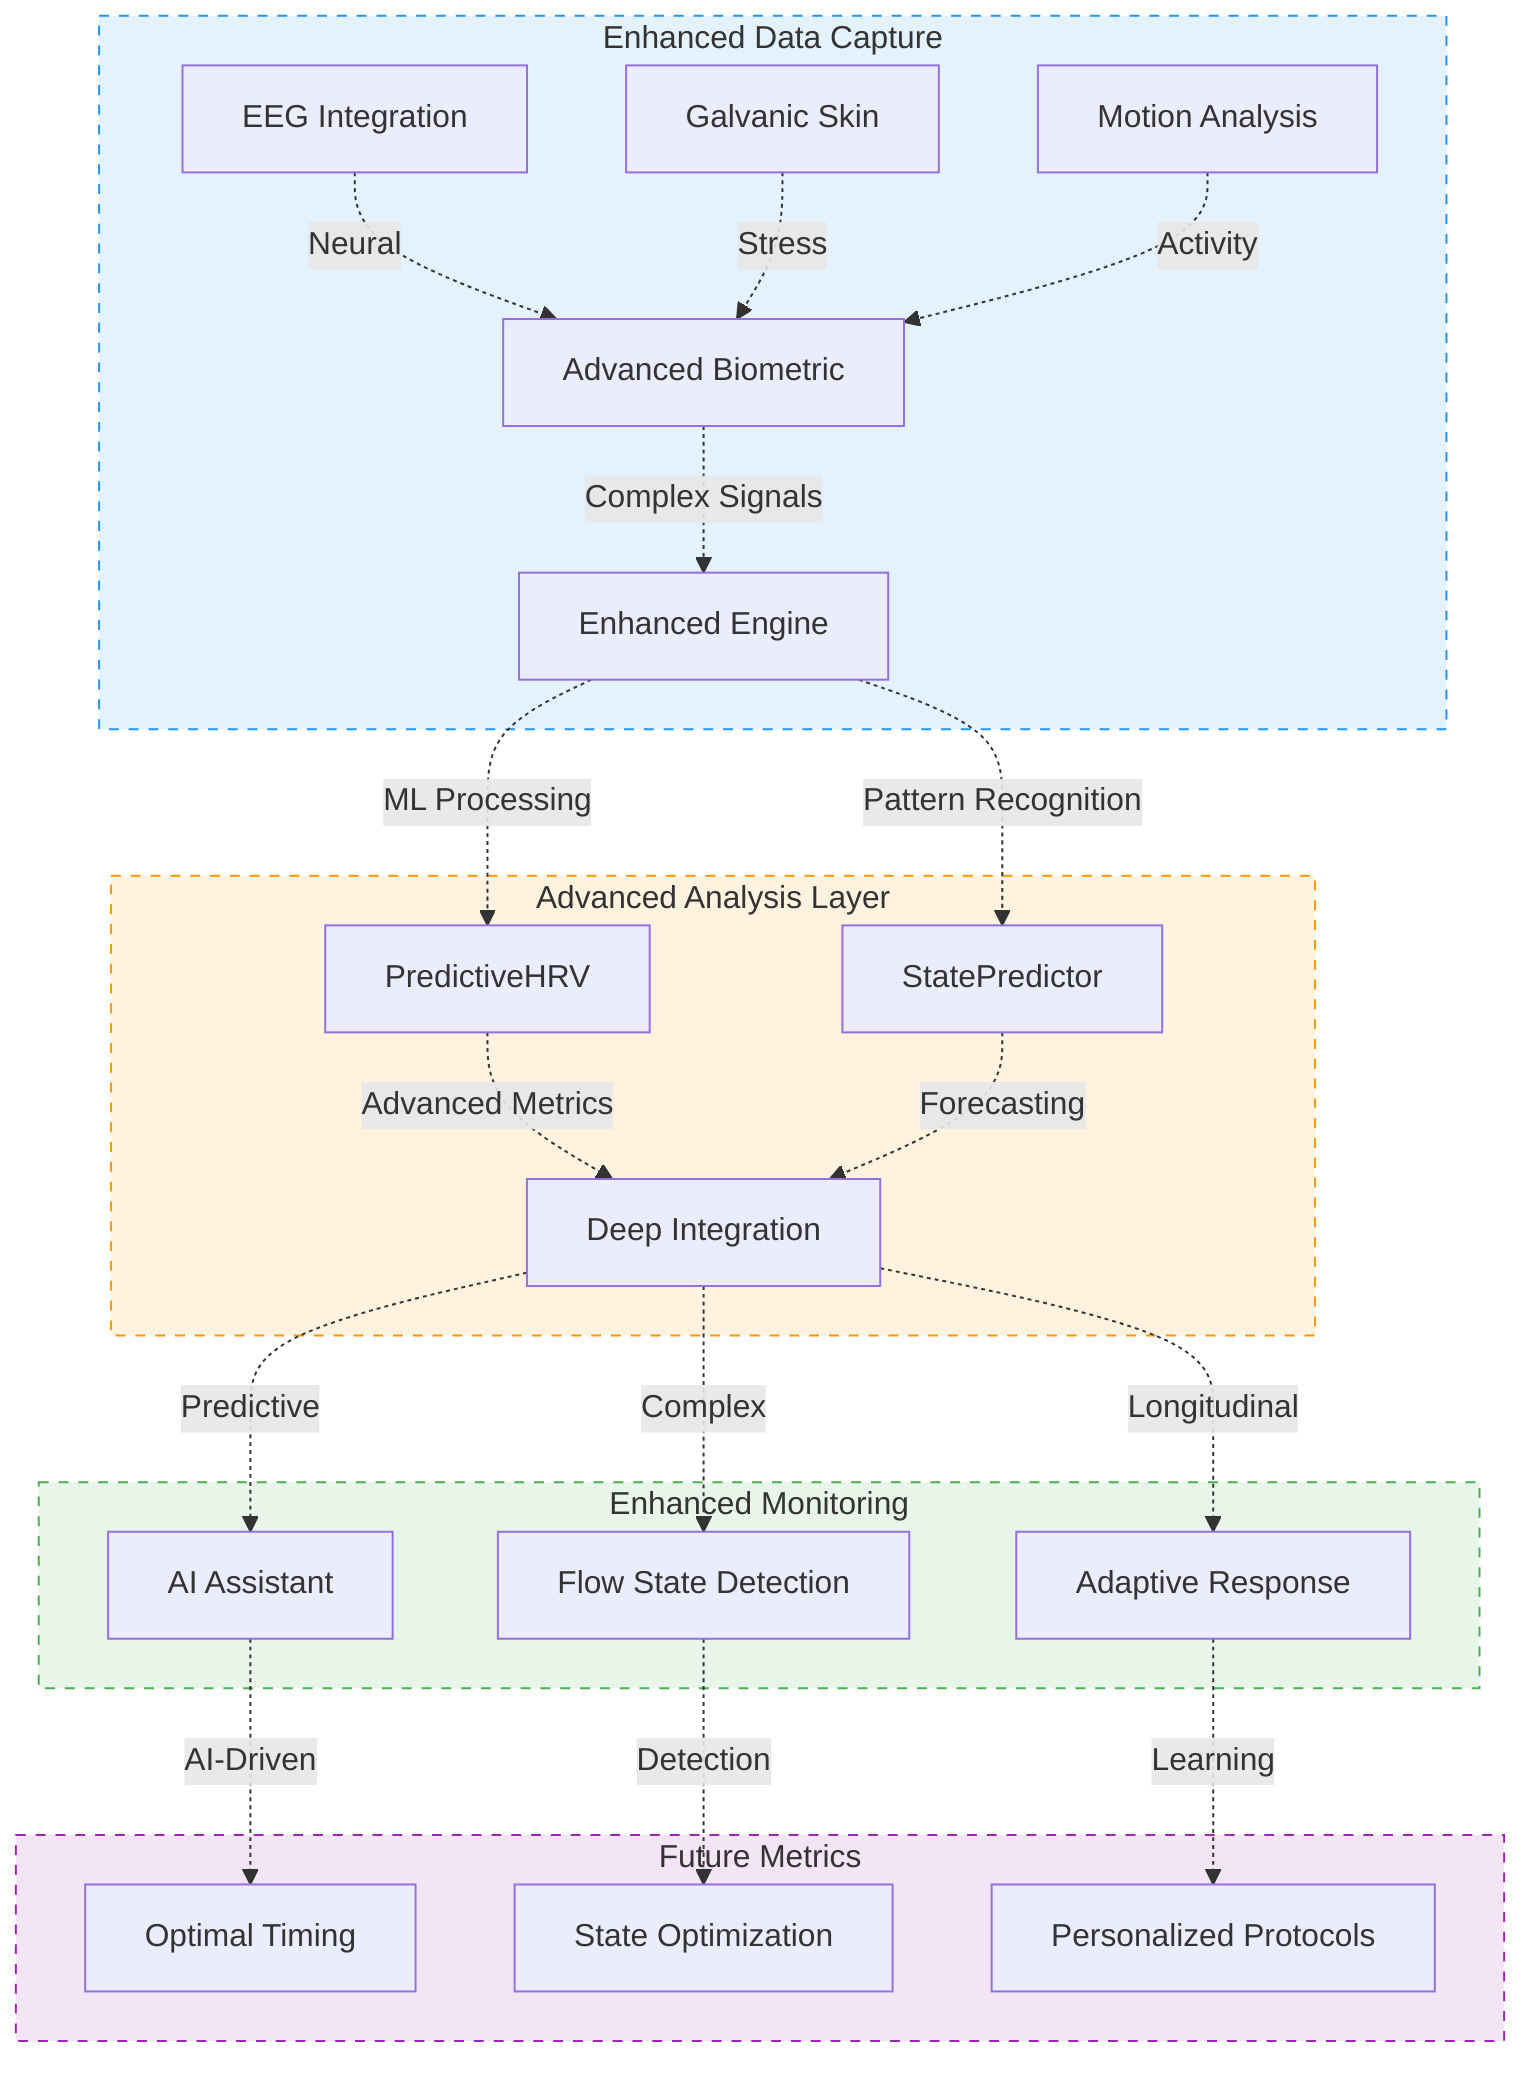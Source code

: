 flowchart TB
    subgraph FutureInputs["Enhanced Data Capture"]
        EEG[EEG Integration] -.-> |Neural| AdvBM[Advanced Biometric]
        GSR[Galvanic Skin] -.-> |Stress| AdvBM
        Motion[Motion Analysis] -.-> |Activity| AdvBM
        AdvBM -.-> |Complex Signals| EnhancedEngine
    end

    subgraph DeepAnalysis["Advanced Analysis Layer"]
        EnhancedEngine[Enhanced Engine] -.-> |ML Processing| PredictiveHRV
        EnhancedEngine -.-> |Pattern Recognition| StatePredictor
        PredictiveHRV -.-> |Advanced Metrics| DeepIntegration
        StatePredictor -.-> |Forecasting| DeepIntegration
    end

    subgraph AdvancedViz["Enhanced Monitoring"]
        DeepIntegration[Deep Integration] -.-> |Predictive| AIAssist[AI Assistant]
        DeepIntegration -.-> |Complex| FlowState[Flow State Detection]
        DeepIntegration -.-> |Longitudinal| AdaptiveResponse[Adaptive Response]
    end

    subgraph FutureMetrics["Future Metrics"]
        AIAssist -.-> |AI-Driven| OptimalTiming[Optimal Timing]
        FlowState -.-> |Detection| StateOptimization[State Optimization]
        AdaptiveResponse -.-> |Learning| PersonalizedProtocols[Personalized Protocols]
    end

    style FutureInputs fill:#e3f2fd,stroke:#2196F3,stroke-dasharray: 5 5
    style DeepAnalysis fill:#fff3e0,stroke:#ff9800,stroke-dasharray: 5 5
    style AdvancedViz fill:#e8f5e9,stroke:#4caf50,stroke-dasharray: 5 5
    style FutureMetrics fill:#f3e5f5,stroke:#9c27b0,stroke-dasharray: 5 5